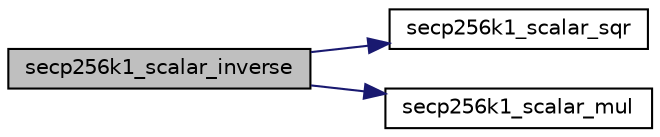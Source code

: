 digraph "secp256k1_scalar_inverse"
{
  edge [fontname="Helvetica",fontsize="10",labelfontname="Helvetica",labelfontsize="10"];
  node [fontname="Helvetica",fontsize="10",shape=record];
  rankdir="LR";
  Node4 [label="secp256k1_scalar_inverse",height=0.2,width=0.4,color="black", fillcolor="grey75", style="filled", fontcolor="black"];
  Node4 -> Node5 [color="midnightblue",fontsize="10",style="solid",fontname="Helvetica"];
  Node5 [label="secp256k1_scalar_sqr",height=0.2,width=0.4,color="black", fillcolor="white", style="filled",URL="$db/d94/scalar_8h.html#a2e65618baa17c59e89149a9f7e632f69",tooltip="Compute the square of a scalar (modulo the group order). "];
  Node4 -> Node6 [color="midnightblue",fontsize="10",style="solid",fontname="Helvetica"];
  Node6 [label="secp256k1_scalar_mul",height=0.2,width=0.4,color="black", fillcolor="white", style="filled",URL="$db/d94/scalar_8h.html#a89db15f705c8eafcd10c08181523acd0",tooltip="Multiply two scalars (modulo the group order). "];
}
